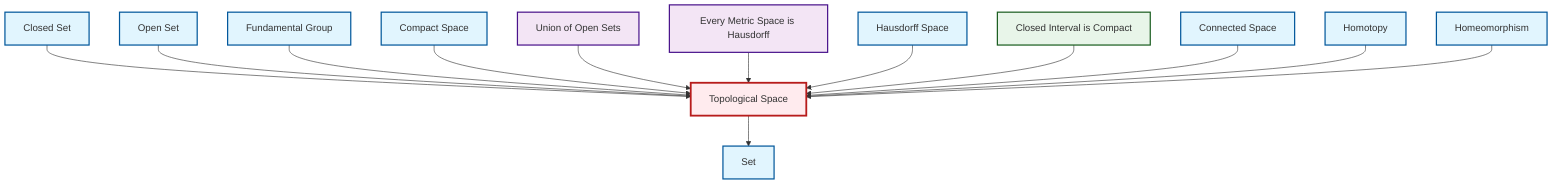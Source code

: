 graph TD
    classDef definition fill:#e1f5fe,stroke:#01579b,stroke-width:2px
    classDef theorem fill:#f3e5f5,stroke:#4a148c,stroke-width:2px
    classDef axiom fill:#fff3e0,stroke:#e65100,stroke-width:2px
    classDef example fill:#e8f5e9,stroke:#1b5e20,stroke-width:2px
    classDef current fill:#ffebee,stroke:#b71c1c,stroke-width:3px
    def-open-set["Open Set"]:::definition
    ex-closed-interval-compact["Closed Interval is Compact"]:::example
    def-homotopy["Homotopy"]:::definition
    thm-union-open-sets["Union of Open Sets"]:::theorem
    def-hausdorff["Hausdorff Space"]:::definition
    def-compact["Compact Space"]:::definition
    def-set["Set"]:::definition
    thm-metric-hausdorff["Every Metric Space is Hausdorff"]:::theorem
    def-closed-set["Closed Set"]:::definition
    def-homeomorphism["Homeomorphism"]:::definition
    def-fundamental-group["Fundamental Group"]:::definition
    def-connected["Connected Space"]:::definition
    def-topological-space["Topological Space"]:::definition
    def-closed-set --> def-topological-space
    def-open-set --> def-topological-space
    def-fundamental-group --> def-topological-space
    def-compact --> def-topological-space
    def-topological-space --> def-set
    thm-union-open-sets --> def-topological-space
    thm-metric-hausdorff --> def-topological-space
    def-hausdorff --> def-topological-space
    ex-closed-interval-compact --> def-topological-space
    def-connected --> def-topological-space
    def-homotopy --> def-topological-space
    def-homeomorphism --> def-topological-space
    class def-topological-space current